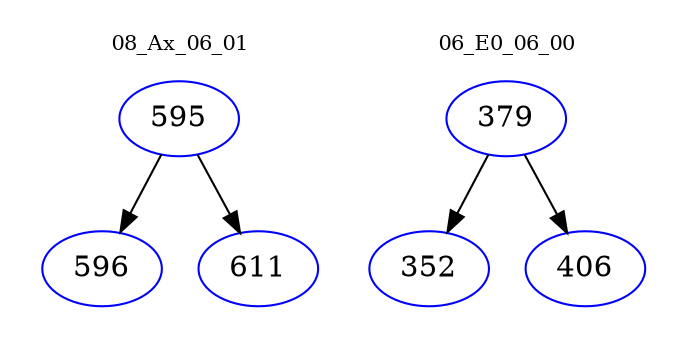 digraph{
subgraph cluster_0 {
color = white
label = "08_Ax_06_01";
fontsize=10;
T0_595 [label="595", color="blue"]
T0_595 -> T0_596 [color="black"]
T0_596 [label="596", color="blue"]
T0_595 -> T0_611 [color="black"]
T0_611 [label="611", color="blue"]
}
subgraph cluster_1 {
color = white
label = "06_E0_06_00";
fontsize=10;
T1_379 [label="379", color="blue"]
T1_379 -> T1_352 [color="black"]
T1_352 [label="352", color="blue"]
T1_379 -> T1_406 [color="black"]
T1_406 [label="406", color="blue"]
}
}
